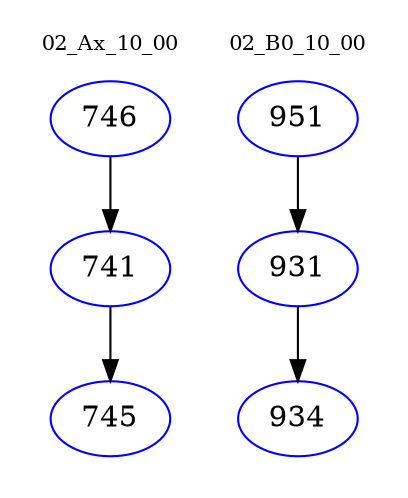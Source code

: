 digraph{
subgraph cluster_0 {
color = white
label = "02_Ax_10_00";
fontsize=10;
T0_746 [label="746", color="blue"]
T0_746 -> T0_741 [color="black"]
T0_741 [label="741", color="blue"]
T0_741 -> T0_745 [color="black"]
T0_745 [label="745", color="blue"]
}
subgraph cluster_1 {
color = white
label = "02_B0_10_00";
fontsize=10;
T1_951 [label="951", color="blue"]
T1_951 -> T1_931 [color="black"]
T1_931 [label="931", color="blue"]
T1_931 -> T1_934 [color="black"]
T1_934 [label="934", color="blue"]
}
}
